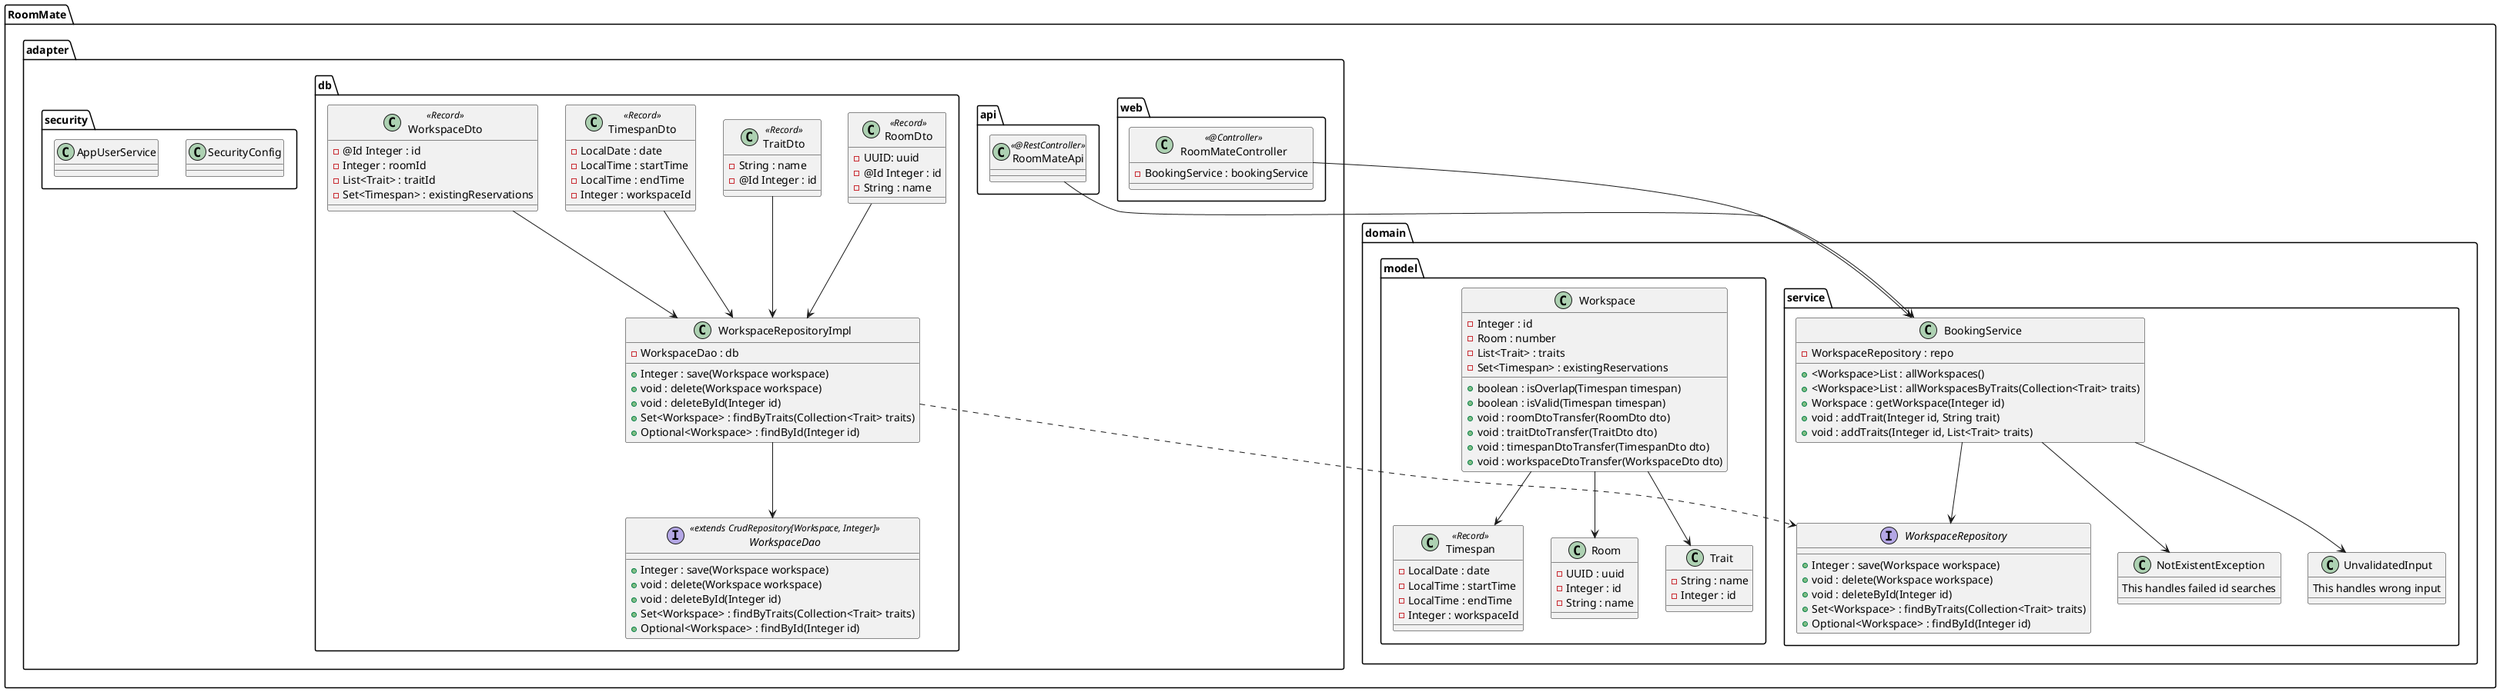 @startuml
'https://plantuml.com/class-diagram

package RoomMate{


package adapter{

    package web{

        class RoomMateController << @Controller >>{
            - BookingService : bookingService
        }

    }

    package db{

        class WorkspaceRepositoryImpl{
            - WorkspaceDao : db
            + Integer : save(Workspace workspace)
            + void : delete(Workspace workspace)
            + void : deleteById(Integer id)
            + Set<Workspace> : findByTraits(Collection<Trait> traits)
            + Optional<Workspace> : findById(Integer id)
        }
        interface WorkspaceDao << extends CrudRepository[Workspace, Integer] >>{
            + Integer : save(Workspace workspace)
            + void : delete(Workspace workspace)
            + void : deleteById(Integer id)
            + Set<Workspace> : findByTraits(Collection<Trait> traits)
            + Optional<Workspace> : findById(Integer id)
        }
        class RoomDto << Record >> {
            - UUID: uuid
            - @Id Integer : id
            - String : name
        }
        class TraitDto << Record >> {
            - String : name
            - @Id Integer : id
        }
        class TimespanDto << Record >> {
            - LocalDate : date
            - LocalTime : startTime
            - LocalTime : endTime
            - Integer : workspaceId
        }
        class WorkspaceDto << Record >> {
            - @Id Integer : id
            - Integer : roomId
            - List<Trait> : traitId
            - Set<Timespan> : existingReservations
        }

    }

    package api{

        class RoomMateApi << @RestController >>{}

    }

    package security{

        class SecurityConfig{}
        class AppUserService{}

    }

}

package domain{

    package service{

        interface WorkspaceRepository{
            + Integer : save(Workspace workspace)
            + void : delete(Workspace workspace)
            + void : deleteById(Integer id)
            + Set<Workspace> : findByTraits(Collection<Trait> traits)
            + Optional<Workspace> : findById(Integer id)
        }
        class BookingService{
            - WorkspaceRepository : repo
            + <Workspace>List : allWorkspaces()
            + <Workspace>List : allWorkspacesByTraits(Collection<Trait> traits)
            + Workspace : getWorkspace(Integer id)
            + void : addTrait(Integer id, String trait)
            + void : addTraits(Integer id, List<Trait> traits)
        }
        class NotExistentException{
            This handles failed id searches
        }
        class UnvalidatedInput{
            This handles wrong input
        }

    }

    package model{

        class Room{
            - UUID : uuid
            - Integer : id
            - String : name
        }
        class Trait{
            - String : name
            - Integer : id
        }
        class Timespan << Record >> {
            - LocalDate : date
            - LocalTime : startTime
            - LocalTime : endTime
            - Integer : workspaceId
        }
        class Workspace{
            - Integer : id
            - Room : number
            - List<Trait> : traits
            - Set<Timespan> : existingReservations
            + boolean : isOverlap(Timespan timespan)
            + boolean : isValid(Timespan timespan)
            + void : roomDtoTransfer(RoomDto dto)
            + void : traitDtoTransfer(TraitDto dto)
            + void : timespanDtoTransfer(TimespanDto dto)
            + void : workspaceDtoTransfer(WorkspaceDto dto)
        }

    }

}

'Adapter - api
RoomMateApi --> BookingService

'Adapter - web
RoomMateController --> BookingService

'Adapter - db
WorkspaceRepositoryImpl ..> WorkspaceRepository
WorkspaceRepositoryImpl --> WorkspaceDao

RoomDto --> WorkspaceRepositoryImpl
TraitDto --> WorkspaceRepositoryImpl
TimespanDto --> WorkspaceRepositoryImpl
WorkspaceDto --> WorkspaceRepositoryImpl

'Domain - Application Service
BookingService --> WorkspaceRepository
BookingService --> NotExistentException
BookingService --> UnvalidatedInput

'Domain - Model
Workspace --> Room
Workspace --> Trait
Workspace --> Timespan

}

@enduml
